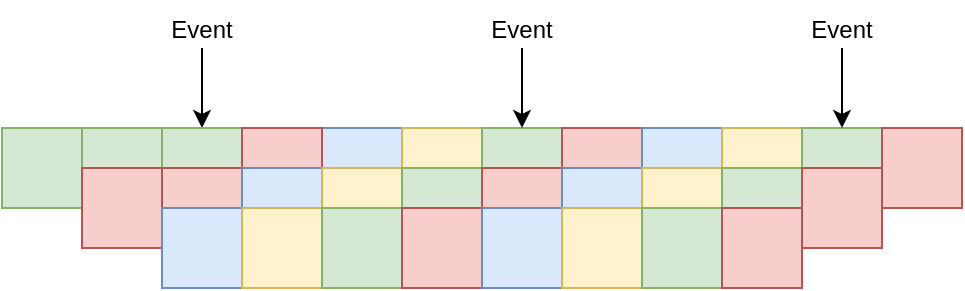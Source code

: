 <mxfile version="20.2.7" type="device"><diagram id="_c5r-XgLduMoGvE7filr" name="Page-1"><mxGraphModel dx="741" dy="442" grid="1" gridSize="10" guides="1" tooltips="1" connect="1" arrows="1" fold="1" page="1" pageScale="1" pageWidth="827" pageHeight="1169" math="0" shadow="0"><root><mxCell id="0"/><mxCell id="1" parent="0"/><mxCell id="FnRsKXzS3IN9Lh8VN5kb-3" value="" style="whiteSpace=wrap;html=1;aspect=fixed;fillColor=#d5e8d4;strokeColor=#82b366;" parent="1" vertex="1"><mxGeometry x="200" y="240" width="40" height="40" as="geometry"/></mxCell><mxCell id="FnRsKXzS3IN9Lh8VN5kb-4" value="" style="whiteSpace=wrap;html=1;aspect=fixed;fillColor=#d5e8d4;strokeColor=#82b366;" parent="1" vertex="1"><mxGeometry x="240" y="240" width="40" height="40" as="geometry"/></mxCell><mxCell id="FnRsKXzS3IN9Lh8VN5kb-5" value="" style="whiteSpace=wrap;html=1;aspect=fixed;fillColor=#d5e8d4;strokeColor=#82b366;" parent="1" vertex="1"><mxGeometry x="280" y="240" width="40" height="40" as="geometry"/></mxCell><mxCell id="FnRsKXzS3IN9Lh8VN5kb-6" value="" style="whiteSpace=wrap;html=1;aspect=fixed;" parent="1" vertex="1"><mxGeometry x="320" y="240" width="40" height="40" as="geometry"/></mxCell><mxCell id="FnRsKXzS3IN9Lh8VN5kb-7" value="" style="whiteSpace=wrap;html=1;aspect=fixed;fillColor=#dae8fc;strokeColor=#6c8ebf;" parent="1" vertex="1"><mxGeometry x="360" y="240" width="40" height="40" as="geometry"/></mxCell><mxCell id="FnRsKXzS3IN9Lh8VN5kb-8" value="" style="whiteSpace=wrap;html=1;aspect=fixed;fillColor=#fff2cc;strokeColor=#d6b656;" parent="1" vertex="1"><mxGeometry x="400" y="240" width="40" height="40" as="geometry"/></mxCell><mxCell id="FnRsKXzS3IN9Lh8VN5kb-9" value="" style="whiteSpace=wrap;html=1;aspect=fixed;fillColor=#d5e8d4;strokeColor=#82b366;" parent="1" vertex="1"><mxGeometry x="440" y="240" width="40" height="40" as="geometry"/></mxCell><mxCell id="FnRsKXzS3IN9Lh8VN5kb-10" value="" style="whiteSpace=wrap;html=1;aspect=fixed;fillColor=#f8cecc;strokeColor=#b85450;" parent="1" vertex="1"><mxGeometry x="480" y="240" width="40" height="40" as="geometry"/></mxCell><mxCell id="FnRsKXzS3IN9Lh8VN5kb-11" value="" style="whiteSpace=wrap;html=1;aspect=fixed;fillColor=#dae8fc;strokeColor=#6c8ebf;" parent="1" vertex="1"><mxGeometry x="520" y="240" width="40" height="40" as="geometry"/></mxCell><mxCell id="FnRsKXzS3IN9Lh8VN5kb-12" value="" style="whiteSpace=wrap;html=1;aspect=fixed;fillColor=#fff2cc;strokeColor=#d6b656;" parent="1" vertex="1"><mxGeometry x="560" y="240" width="40" height="40" as="geometry"/></mxCell><mxCell id="FnRsKXzS3IN9Lh8VN5kb-13" value="" style="whiteSpace=wrap;html=1;aspect=fixed;fillColor=#d5e8d4;strokeColor=#82b366;" parent="1" vertex="1"><mxGeometry x="600" y="240" width="40" height="40" as="geometry"/></mxCell><mxCell id="FnRsKXzS3IN9Lh8VN5kb-17" value="" style="endArrow=classic;html=1;rounded=0;entryX=0.5;entryY=0;entryDx=0;entryDy=0;" parent="1" target="FnRsKXzS3IN9Lh8VN5kb-5" edge="1"><mxGeometry width="50" height="50" relative="1" as="geometry"><mxPoint x="300" y="200" as="sourcePoint"/><mxPoint x="500" y="350" as="targetPoint"/></mxGeometry></mxCell><mxCell id="FnRsKXzS3IN9Lh8VN5kb-18" value="Event" style="text;html=1;strokeColor=none;fillColor=none;align=center;verticalAlign=middle;whiteSpace=wrap;rounded=0;" parent="1" vertex="1"><mxGeometry x="270" y="176" width="60" height="30" as="geometry"/></mxCell><mxCell id="FnRsKXzS3IN9Lh8VN5kb-19" value="" style="endArrow=classic;html=1;rounded=0;entryX=0.5;entryY=0;entryDx=0;entryDy=0;" parent="1" edge="1"><mxGeometry width="50" height="50" relative="1" as="geometry"><mxPoint x="460" y="200.0" as="sourcePoint"/><mxPoint x="460" y="240.0" as="targetPoint"/></mxGeometry></mxCell><mxCell id="FnRsKXzS3IN9Lh8VN5kb-24" value="Event" style="text;html=1;strokeColor=none;fillColor=none;align=center;verticalAlign=middle;whiteSpace=wrap;rounded=0;" parent="1" vertex="1"><mxGeometry x="430" y="176" width="60" height="30" as="geometry"/></mxCell><mxCell id="lecuRcpGnReghi-Dbt1F-1" value="" style="whiteSpace=wrap;html=1;aspect=fixed;fillColor=#d5e8d4;strokeColor=#82b366;" parent="1" vertex="1"><mxGeometry x="240" y="240" width="40" height="40" as="geometry"/></mxCell><mxCell id="lecuRcpGnReghi-Dbt1F-2" value="" style="whiteSpace=wrap;html=1;aspect=fixed;fillColor=#d5e8d4;strokeColor=#82b366;" parent="1" vertex="1"><mxGeometry x="280" y="240" width="40" height="40" as="geometry"/></mxCell><mxCell id="lecuRcpGnReghi-Dbt1F-3" value="" style="whiteSpace=wrap;html=1;aspect=fixed;fillColor=#f8cecc;strokeColor=#b85450;" parent="1" vertex="1"><mxGeometry x="320" y="240" width="40" height="40" as="geometry"/></mxCell><mxCell id="lecuRcpGnReghi-Dbt1F-4" value="" style="whiteSpace=wrap;html=1;aspect=fixed;fillColor=#f8cecc;strokeColor=#b85450;" parent="1" vertex="1"><mxGeometry x="640" y="240" width="40" height="40" as="geometry"/></mxCell><mxCell id="lecuRcpGnReghi-Dbt1F-7" value="" style="endArrow=classic;html=1;rounded=0;entryX=0.5;entryY=0;entryDx=0;entryDy=0;" parent="1" edge="1"><mxGeometry width="50" height="50" relative="1" as="geometry"><mxPoint x="620" y="200.0" as="sourcePoint"/><mxPoint x="620" y="240.0" as="targetPoint"/></mxGeometry></mxCell><mxCell id="lecuRcpGnReghi-Dbt1F-8" value="Event" style="text;html=1;strokeColor=none;fillColor=none;align=center;verticalAlign=middle;whiteSpace=wrap;rounded=0;" parent="1" vertex="1"><mxGeometry x="590" y="176" width="60" height="30" as="geometry"/></mxCell><mxCell id="u9FECI8RrSToFvMQPbkX-1" value="" style="whiteSpace=wrap;html=1;aspect=fixed;fillColor=#f8cecc;strokeColor=#b85450;" vertex="1" parent="1"><mxGeometry x="240" y="260" width="40" height="40" as="geometry"/></mxCell><mxCell id="u9FECI8RrSToFvMQPbkX-2" value="" style="whiteSpace=wrap;html=1;aspect=fixed;fillColor=#f8cecc;strokeColor=#b85450;" vertex="1" parent="1"><mxGeometry x="280" y="260" width="40" height="40" as="geometry"/></mxCell><mxCell id="u9FECI8RrSToFvMQPbkX-5" value="" style="whiteSpace=wrap;html=1;aspect=fixed;fillColor=#dae8fc;strokeColor=#6c8ebf;" vertex="1" parent="1"><mxGeometry x="280" y="280" width="40" height="40" as="geometry"/></mxCell><mxCell id="u9FECI8RrSToFvMQPbkX-6" value="" style="whiteSpace=wrap;html=1;aspect=fixed;fillColor=#dae8fc;strokeColor=#6c8ebf;" vertex="1" parent="1"><mxGeometry x="320" y="260" width="40" height="40" as="geometry"/></mxCell><mxCell id="u9FECI8RrSToFvMQPbkX-7" value="" style="whiteSpace=wrap;html=1;aspect=fixed;fillColor=#fff2cc;strokeColor=#d6b656;" vertex="1" parent="1"><mxGeometry x="360" y="260" width="40" height="40" as="geometry"/></mxCell><mxCell id="u9FECI8RrSToFvMQPbkX-8" value="" style="whiteSpace=wrap;html=1;aspect=fixed;fillColor=#fff2cc;strokeColor=#d6b656;" vertex="1" parent="1"><mxGeometry x="320" y="280" width="40" height="40" as="geometry"/></mxCell><mxCell id="u9FECI8RrSToFvMQPbkX-9" value="" style="whiteSpace=wrap;html=1;aspect=fixed;fillColor=#d5e8d4;strokeColor=#82b366;" vertex="1" parent="1"><mxGeometry x="360" y="280" width="40" height="40" as="geometry"/></mxCell><mxCell id="u9FECI8RrSToFvMQPbkX-10" value="" style="whiteSpace=wrap;html=1;aspect=fixed;fillColor=#d5e8d4;strokeColor=#82b366;" vertex="1" parent="1"><mxGeometry x="400" y="260" width="40" height="40" as="geometry"/></mxCell><mxCell id="u9FECI8RrSToFvMQPbkX-11" value="" style="whiteSpace=wrap;html=1;aspect=fixed;fillColor=#f8cecc;strokeColor=#b85450;" vertex="1" parent="1"><mxGeometry x="400" y="280" width="40" height="40" as="geometry"/></mxCell><mxCell id="u9FECI8RrSToFvMQPbkX-12" value="" style="whiteSpace=wrap;html=1;aspect=fixed;fillColor=#f8cecc;strokeColor=#b85450;" vertex="1" parent="1"><mxGeometry x="440" y="260" width="40" height="40" as="geometry"/></mxCell><mxCell id="u9FECI8RrSToFvMQPbkX-13" value="" style="whiteSpace=wrap;html=1;aspect=fixed;fillColor=#dae8fc;strokeColor=#6c8ebf;" vertex="1" parent="1"><mxGeometry x="440" y="280" width="40" height="40" as="geometry"/></mxCell><mxCell id="u9FECI8RrSToFvMQPbkX-14" value="" style="whiteSpace=wrap;html=1;aspect=fixed;fillColor=#dae8fc;strokeColor=#6c8ebf;" vertex="1" parent="1"><mxGeometry x="480" y="260" width="40" height="40" as="geometry"/></mxCell><mxCell id="u9FECI8RrSToFvMQPbkX-15" value="" style="whiteSpace=wrap;html=1;aspect=fixed;fillColor=#fff2cc;strokeColor=#d6b656;" vertex="1" parent="1"><mxGeometry x="520" y="260" width="40" height="40" as="geometry"/></mxCell><mxCell id="u9FECI8RrSToFvMQPbkX-16" value="" style="whiteSpace=wrap;html=1;aspect=fixed;fillColor=#fff2cc;strokeColor=#d6b656;" vertex="1" parent="1"><mxGeometry x="480" y="280" width="40" height="40" as="geometry"/></mxCell><mxCell id="u9FECI8RrSToFvMQPbkX-17" value="" style="whiteSpace=wrap;html=1;aspect=fixed;fillColor=#d5e8d4;strokeColor=#82b366;" vertex="1" parent="1"><mxGeometry x="520" y="280" width="40" height="40" as="geometry"/></mxCell><mxCell id="u9FECI8RrSToFvMQPbkX-18" value="" style="whiteSpace=wrap;html=1;aspect=fixed;fillColor=#d5e8d4;strokeColor=#82b366;" vertex="1" parent="1"><mxGeometry x="560" y="260" width="40" height="40" as="geometry"/></mxCell><mxCell id="u9FECI8RrSToFvMQPbkX-19" value="" style="whiteSpace=wrap;html=1;aspect=fixed;fillColor=#f8cecc;strokeColor=#b85450;" vertex="1" parent="1"><mxGeometry x="560" y="280" width="40" height="40" as="geometry"/></mxCell><mxCell id="u9FECI8RrSToFvMQPbkX-24" value="" style="whiteSpace=wrap;html=1;aspect=fixed;fillColor=#f8cecc;strokeColor=#b85450;" vertex="1" parent="1"><mxGeometry x="600" y="260" width="40" height="40" as="geometry"/></mxCell></root></mxGraphModel></diagram></mxfile>